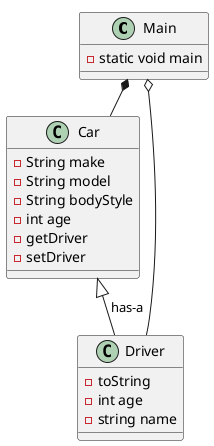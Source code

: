 @startuml

!pragma layout smetana


Class Main
Class Car
Class Driver

Driver : - toString
Driver : - int age
Driver : - string name

Car : - String make
Car : - String model
Car : - String bodyStyle
Car : - int age
Car : - getDriver
Car : - setDriver


Main : - static void main

Car <|-- Driver : has-a
Main *-- Car
Main o-- Driver

@enduml